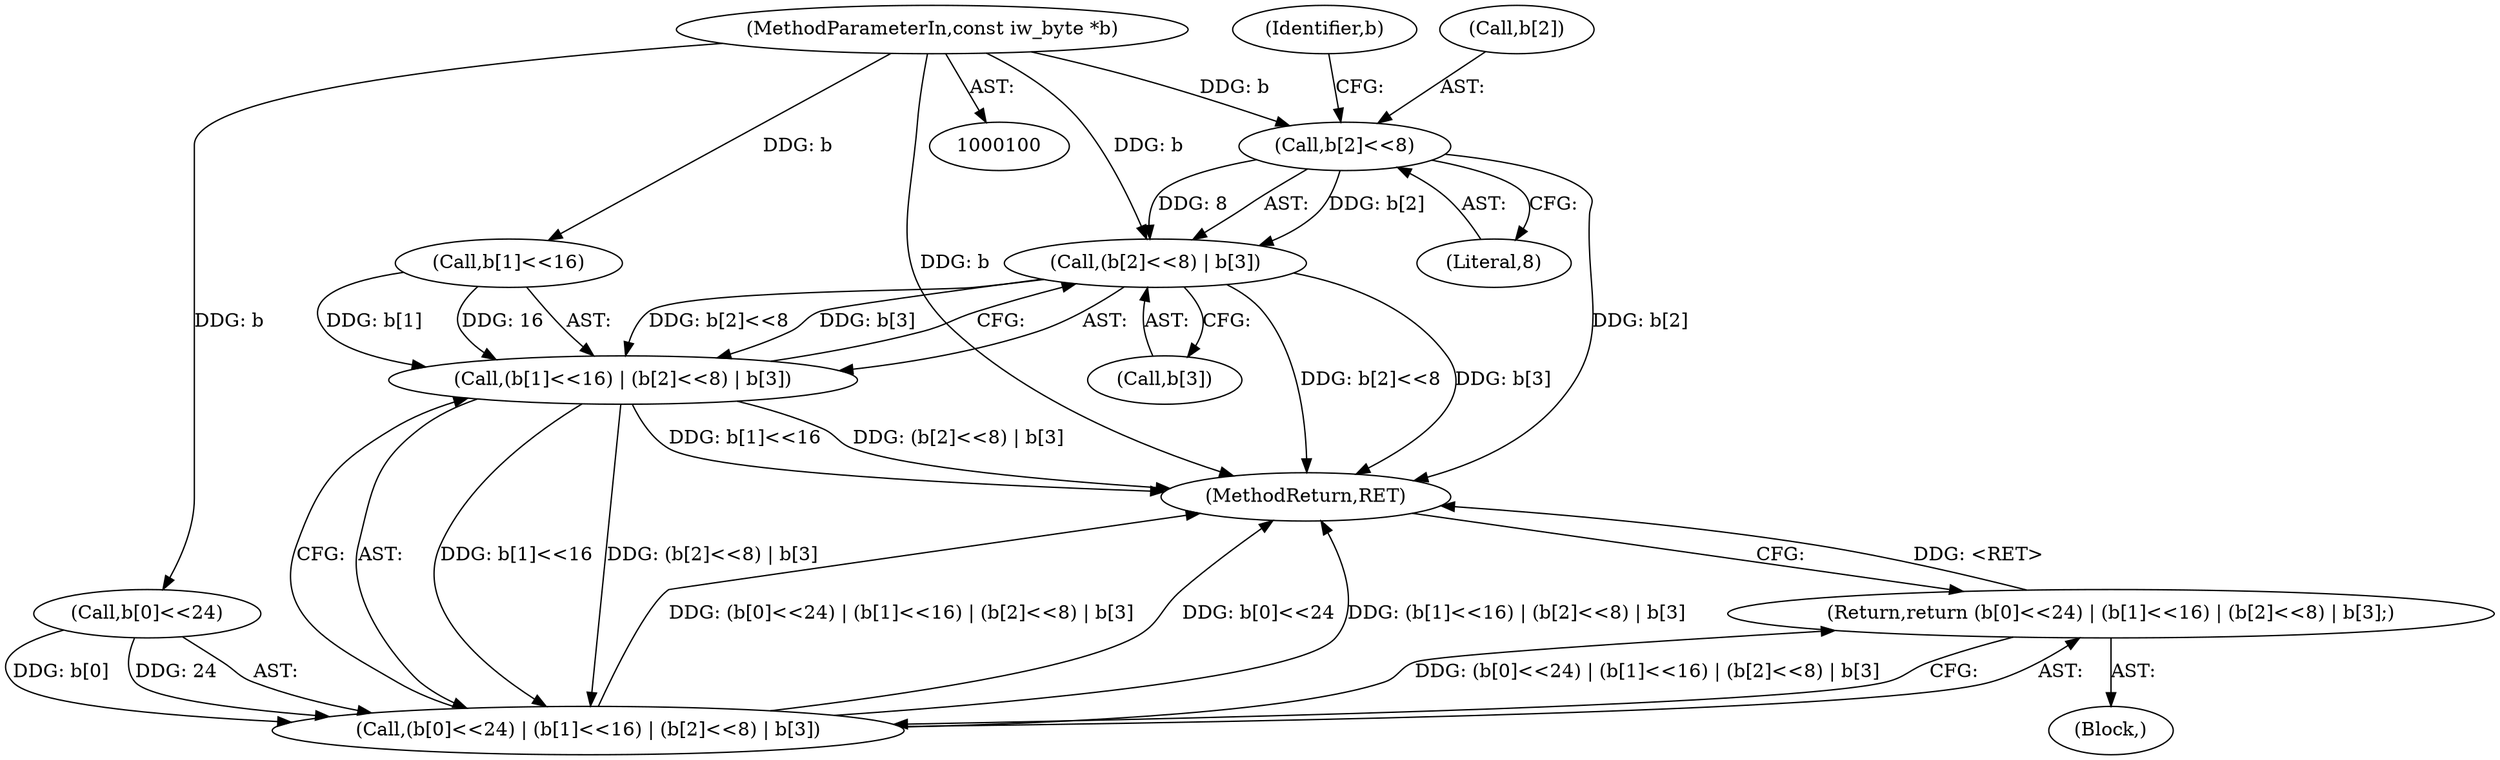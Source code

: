 digraph "1_imageworsener_a00183107d4b84bc8a714290e824ca9c68dac738_4@pointer" {
"1000116" [label="(Call,(b[2]<<8) | b[3])"];
"1000117" [label="(Call,b[2]<<8)"];
"1000101" [label="(MethodParameterIn,const iw_byte *b)"];
"1000110" [label="(Call,(b[1]<<16) | (b[2]<<8) | b[3])"];
"1000104" [label="(Call,(b[0]<<24) | (b[1]<<16) | (b[2]<<8) | b[3])"];
"1000103" [label="(Return,return (b[0]<<24) | (b[1]<<16) | (b[2]<<8) | b[3];)"];
"1000105" [label="(Call,b[0]<<24)"];
"1000123" [label="(Identifier,b)"];
"1000125" [label="(MethodReturn,RET)"];
"1000103" [label="(Return,return (b[0]<<24) | (b[1]<<16) | (b[2]<<8) | b[3];)"];
"1000102" [label="(Block,)"];
"1000101" [label="(MethodParameterIn,const iw_byte *b)"];
"1000111" [label="(Call,b[1]<<16)"];
"1000117" [label="(Call,b[2]<<8)"];
"1000122" [label="(Call,b[3])"];
"1000110" [label="(Call,(b[1]<<16) | (b[2]<<8) | b[3])"];
"1000104" [label="(Call,(b[0]<<24) | (b[1]<<16) | (b[2]<<8) | b[3])"];
"1000118" [label="(Call,b[2])"];
"1000121" [label="(Literal,8)"];
"1000116" [label="(Call,(b[2]<<8) | b[3])"];
"1000116" -> "1000110"  [label="AST: "];
"1000116" -> "1000122"  [label="CFG: "];
"1000117" -> "1000116"  [label="AST: "];
"1000122" -> "1000116"  [label="AST: "];
"1000110" -> "1000116"  [label="CFG: "];
"1000116" -> "1000125"  [label="DDG: b[2]<<8"];
"1000116" -> "1000125"  [label="DDG: b[3]"];
"1000116" -> "1000110"  [label="DDG: b[2]<<8"];
"1000116" -> "1000110"  [label="DDG: b[3]"];
"1000117" -> "1000116"  [label="DDG: b[2]"];
"1000117" -> "1000116"  [label="DDG: 8"];
"1000101" -> "1000116"  [label="DDG: b"];
"1000117" -> "1000121"  [label="CFG: "];
"1000118" -> "1000117"  [label="AST: "];
"1000121" -> "1000117"  [label="AST: "];
"1000123" -> "1000117"  [label="CFG: "];
"1000117" -> "1000125"  [label="DDG: b[2]"];
"1000101" -> "1000117"  [label="DDG: b"];
"1000101" -> "1000100"  [label="AST: "];
"1000101" -> "1000125"  [label="DDG: b"];
"1000101" -> "1000105"  [label="DDG: b"];
"1000101" -> "1000111"  [label="DDG: b"];
"1000110" -> "1000104"  [label="AST: "];
"1000111" -> "1000110"  [label="AST: "];
"1000104" -> "1000110"  [label="CFG: "];
"1000110" -> "1000125"  [label="DDG: b[1]<<16"];
"1000110" -> "1000125"  [label="DDG: (b[2]<<8) | b[3]"];
"1000110" -> "1000104"  [label="DDG: b[1]<<16"];
"1000110" -> "1000104"  [label="DDG: (b[2]<<8) | b[3]"];
"1000111" -> "1000110"  [label="DDG: b[1]"];
"1000111" -> "1000110"  [label="DDG: 16"];
"1000104" -> "1000103"  [label="AST: "];
"1000105" -> "1000104"  [label="AST: "];
"1000103" -> "1000104"  [label="CFG: "];
"1000104" -> "1000125"  [label="DDG: (b[0]<<24) | (b[1]<<16) | (b[2]<<8) | b[3]"];
"1000104" -> "1000125"  [label="DDG: b[0]<<24"];
"1000104" -> "1000125"  [label="DDG: (b[1]<<16) | (b[2]<<8) | b[3]"];
"1000104" -> "1000103"  [label="DDG: (b[0]<<24) | (b[1]<<16) | (b[2]<<8) | b[3]"];
"1000105" -> "1000104"  [label="DDG: b[0]"];
"1000105" -> "1000104"  [label="DDG: 24"];
"1000103" -> "1000102"  [label="AST: "];
"1000125" -> "1000103"  [label="CFG: "];
"1000103" -> "1000125"  [label="DDG: <RET>"];
}

